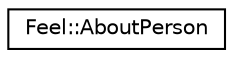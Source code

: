 digraph "Graphical Class Hierarchy"
{
 // LATEX_PDF_SIZE
  edge [fontname="Helvetica",fontsize="10",labelfontname="Helvetica",labelfontsize="10"];
  node [fontname="Helvetica",fontsize="10",shape=record];
  rankdir="LR";
  Node0 [label="Feel::AboutPerson",height=0.2,width=0.4,color="black", fillcolor="white", style="filled",URL="$classFeel_1_1AboutPerson.html",tooltip="This structure is used to store information about a person or developer."];
}
